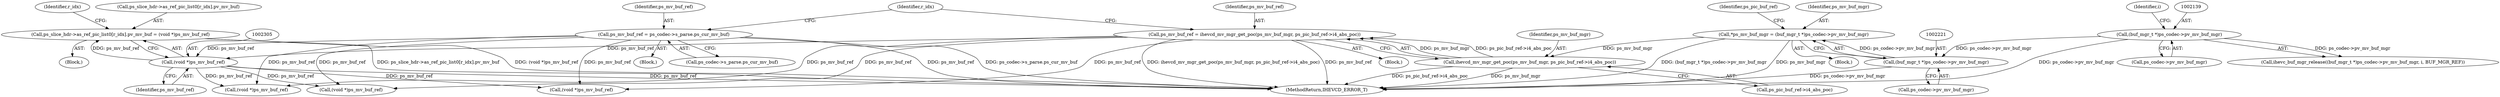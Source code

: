 digraph "0_Android_a1424724a00d62ac5efa0e27953eed66850d662f@pointer" {
"1002296" [label="(Call,ps_slice_hdr->as_ref_pic_list0[r_idx].pv_mv_buf = (void *)ps_mv_buf_ref)"];
"1002304" [label="(Call,(void *)ps_mv_buf_ref)"];
"1002246" [label="(Call,ps_mv_buf_ref = ps_codec->s_parse.ps_cur_mv_buf)"];
"1002255" [label="(Call,ps_mv_buf_ref = ihevcd_mv_mgr_get_poc(ps_mv_buf_mgr, ps_pic_buf_ref->i4_abs_poc))"];
"1002257" [label="(Call,ihevcd_mv_mgr_get_poc(ps_mv_buf_mgr, ps_pic_buf_ref->i4_abs_poc))"];
"1002218" [label="(Call,*ps_mv_buf_mgr = (buf_mgr_t *)ps_codec->pv_mv_buf_mgr)"];
"1002220" [label="(Call,(buf_mgr_t *)ps_codec->pv_mv_buf_mgr)"];
"1002138" [label="(Call,(buf_mgr_t *)ps_codec->pv_mv_buf_mgr)"];
"1002272" [label="(Identifier,r_idx)"];
"1002383" [label="(Call,(void *)ps_mv_buf_ref)"];
"1002138" [label="(Call,(buf_mgr_t *)ps_codec->pv_mv_buf_mgr)"];
"1002304" [label="(Call,(void *)ps_mv_buf_ref)"];
"1002258" [label="(Identifier,ps_mv_buf_mgr)"];
"1002284" [label="(Block,)"];
"1002246" [label="(Call,ps_mv_buf_ref = ps_codec->s_parse.ps_cur_mv_buf)"];
"1002254" [label="(Block,)"];
"1002338" [label="(Call,(void *)ps_mv_buf_ref)"];
"1002606" [label="(MethodReturn,IHEVCD_ERROR_T)"];
"1002296" [label="(Call,ps_slice_hdr->as_ref_pic_list0[r_idx].pv_mv_buf = (void *)ps_mv_buf_ref)"];
"1002417" [label="(Call,(void *)ps_mv_buf_ref)"];
"1002218" [label="(Call,*ps_mv_buf_mgr = (buf_mgr_t *)ps_codec->pv_mv_buf_mgr)"];
"1002255" [label="(Call,ps_mv_buf_ref = ihevcd_mv_mgr_get_poc(ps_mv_buf_mgr, ps_pic_buf_ref->i4_abs_poc))"];
"1002247" [label="(Identifier,ps_mv_buf_ref)"];
"1002226" [label="(Identifier,ps_pic_buf_ref)"];
"1002220" [label="(Call,(buf_mgr_t *)ps_codec->pv_mv_buf_mgr)"];
"1002248" [label="(Call,ps_codec->s_parse.ps_cur_mv_buf)"];
"1002264" [label="(Identifier,r_idx)"];
"1002236" [label="(Block,)"];
"1002140" [label="(Call,ps_codec->pv_mv_buf_mgr)"];
"1002219" [label="(Identifier,ps_mv_buf_mgr)"];
"1002306" [label="(Identifier,ps_mv_buf_ref)"];
"1002259" [label="(Call,ps_pic_buf_ref->i4_abs_poc)"];
"1002143" [label="(Identifier,i)"];
"1002257" [label="(Call,ihevcd_mv_mgr_get_poc(ps_mv_buf_mgr, ps_pic_buf_ref->i4_abs_poc))"];
"1002222" [label="(Call,ps_codec->pv_mv_buf_mgr)"];
"1002297" [label="(Call,ps_slice_hdr->as_ref_pic_list0[r_idx].pv_mv_buf)"];
"1002137" [label="(Call,ihevc_buf_mgr_release((buf_mgr_t *)ps_codec->pv_mv_buf_mgr, i, BUF_MGR_REF))"];
"1002256" [label="(Identifier,ps_mv_buf_ref)"];
"1002205" [label="(Block,)"];
"1002296" -> "1002284"  [label="AST: "];
"1002296" -> "1002304"  [label="CFG: "];
"1002297" -> "1002296"  [label="AST: "];
"1002304" -> "1002296"  [label="AST: "];
"1002272" -> "1002296"  [label="CFG: "];
"1002296" -> "1002606"  [label="DDG: ps_slice_hdr->as_ref_pic_list0[r_idx].pv_mv_buf"];
"1002296" -> "1002606"  [label="DDG: (void *)ps_mv_buf_ref"];
"1002304" -> "1002296"  [label="DDG: ps_mv_buf_ref"];
"1002304" -> "1002306"  [label="CFG: "];
"1002305" -> "1002304"  [label="AST: "];
"1002306" -> "1002304"  [label="AST: "];
"1002304" -> "1002606"  [label="DDG: ps_mv_buf_ref"];
"1002246" -> "1002304"  [label="DDG: ps_mv_buf_ref"];
"1002255" -> "1002304"  [label="DDG: ps_mv_buf_ref"];
"1002304" -> "1002338"  [label="DDG: ps_mv_buf_ref"];
"1002304" -> "1002383"  [label="DDG: ps_mv_buf_ref"];
"1002304" -> "1002417"  [label="DDG: ps_mv_buf_ref"];
"1002246" -> "1002236"  [label="AST: "];
"1002246" -> "1002248"  [label="CFG: "];
"1002247" -> "1002246"  [label="AST: "];
"1002248" -> "1002246"  [label="AST: "];
"1002264" -> "1002246"  [label="CFG: "];
"1002246" -> "1002606"  [label="DDG: ps_mv_buf_ref"];
"1002246" -> "1002606"  [label="DDG: ps_codec->s_parse.ps_cur_mv_buf"];
"1002246" -> "1002338"  [label="DDG: ps_mv_buf_ref"];
"1002246" -> "1002383"  [label="DDG: ps_mv_buf_ref"];
"1002246" -> "1002417"  [label="DDG: ps_mv_buf_ref"];
"1002255" -> "1002254"  [label="AST: "];
"1002255" -> "1002257"  [label="CFG: "];
"1002256" -> "1002255"  [label="AST: "];
"1002257" -> "1002255"  [label="AST: "];
"1002264" -> "1002255"  [label="CFG: "];
"1002255" -> "1002606"  [label="DDG: ihevcd_mv_mgr_get_poc(ps_mv_buf_mgr, ps_pic_buf_ref->i4_abs_poc)"];
"1002255" -> "1002606"  [label="DDG: ps_mv_buf_ref"];
"1002257" -> "1002255"  [label="DDG: ps_mv_buf_mgr"];
"1002257" -> "1002255"  [label="DDG: ps_pic_buf_ref->i4_abs_poc"];
"1002255" -> "1002338"  [label="DDG: ps_mv_buf_ref"];
"1002255" -> "1002383"  [label="DDG: ps_mv_buf_ref"];
"1002255" -> "1002417"  [label="DDG: ps_mv_buf_ref"];
"1002257" -> "1002259"  [label="CFG: "];
"1002258" -> "1002257"  [label="AST: "];
"1002259" -> "1002257"  [label="AST: "];
"1002257" -> "1002606"  [label="DDG: ps_mv_buf_mgr"];
"1002257" -> "1002606"  [label="DDG: ps_pic_buf_ref->i4_abs_poc"];
"1002218" -> "1002257"  [label="DDG: ps_mv_buf_mgr"];
"1002218" -> "1002205"  [label="AST: "];
"1002218" -> "1002220"  [label="CFG: "];
"1002219" -> "1002218"  [label="AST: "];
"1002220" -> "1002218"  [label="AST: "];
"1002226" -> "1002218"  [label="CFG: "];
"1002218" -> "1002606"  [label="DDG: (buf_mgr_t *)ps_codec->pv_mv_buf_mgr"];
"1002218" -> "1002606"  [label="DDG: ps_mv_buf_mgr"];
"1002220" -> "1002218"  [label="DDG: ps_codec->pv_mv_buf_mgr"];
"1002220" -> "1002222"  [label="CFG: "];
"1002221" -> "1002220"  [label="AST: "];
"1002222" -> "1002220"  [label="AST: "];
"1002220" -> "1002606"  [label="DDG: ps_codec->pv_mv_buf_mgr"];
"1002138" -> "1002220"  [label="DDG: ps_codec->pv_mv_buf_mgr"];
"1002138" -> "1002137"  [label="AST: "];
"1002138" -> "1002140"  [label="CFG: "];
"1002139" -> "1002138"  [label="AST: "];
"1002140" -> "1002138"  [label="AST: "];
"1002143" -> "1002138"  [label="CFG: "];
"1002138" -> "1002606"  [label="DDG: ps_codec->pv_mv_buf_mgr"];
"1002138" -> "1002137"  [label="DDG: ps_codec->pv_mv_buf_mgr"];
}
